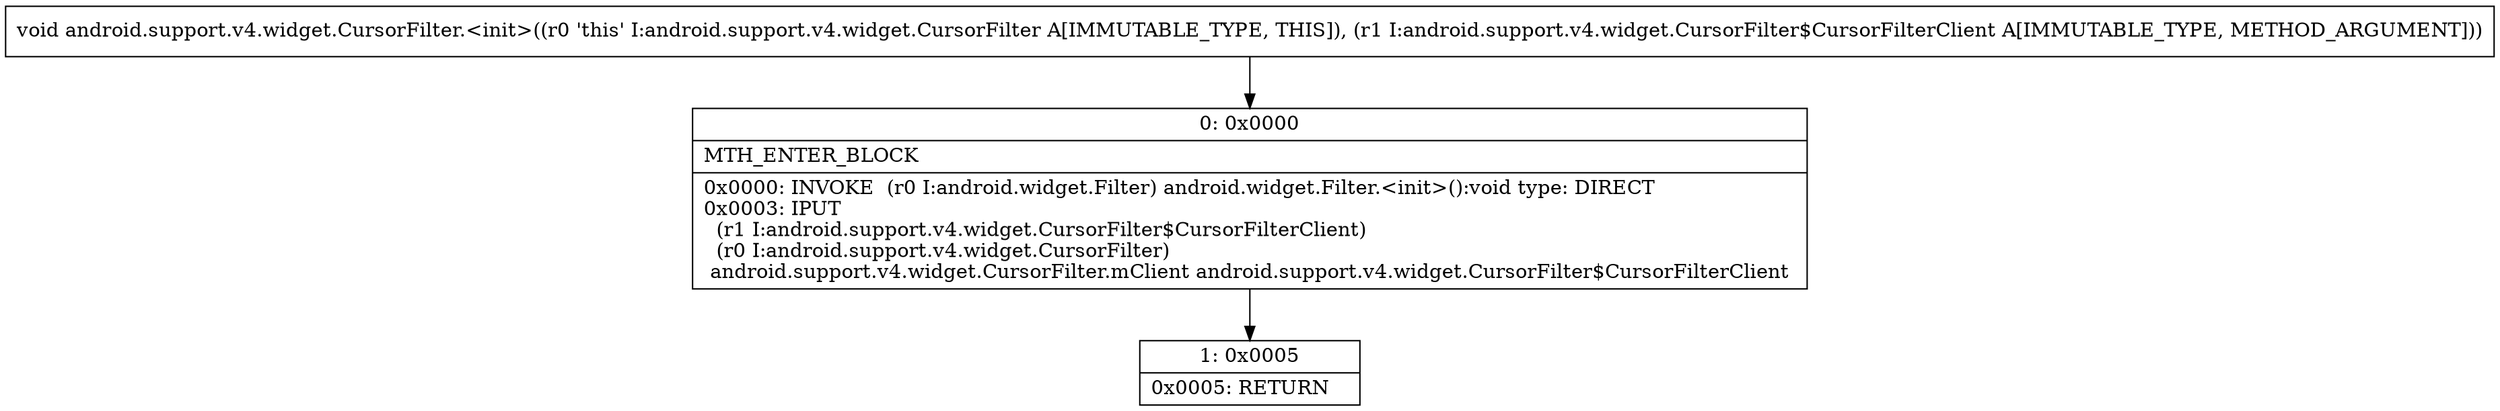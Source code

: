 digraph "CFG forandroid.support.v4.widget.CursorFilter.\<init\>(Landroid\/support\/v4\/widget\/CursorFilter$CursorFilterClient;)V" {
Node_0 [shape=record,label="{0\:\ 0x0000|MTH_ENTER_BLOCK\l|0x0000: INVOKE  (r0 I:android.widget.Filter) android.widget.Filter.\<init\>():void type: DIRECT \l0x0003: IPUT  \l  (r1 I:android.support.v4.widget.CursorFilter$CursorFilterClient)\l  (r0 I:android.support.v4.widget.CursorFilter)\l android.support.v4.widget.CursorFilter.mClient android.support.v4.widget.CursorFilter$CursorFilterClient \l}"];
Node_1 [shape=record,label="{1\:\ 0x0005|0x0005: RETURN   \l}"];
MethodNode[shape=record,label="{void android.support.v4.widget.CursorFilter.\<init\>((r0 'this' I:android.support.v4.widget.CursorFilter A[IMMUTABLE_TYPE, THIS]), (r1 I:android.support.v4.widget.CursorFilter$CursorFilterClient A[IMMUTABLE_TYPE, METHOD_ARGUMENT])) }"];
MethodNode -> Node_0;
Node_0 -> Node_1;
}

